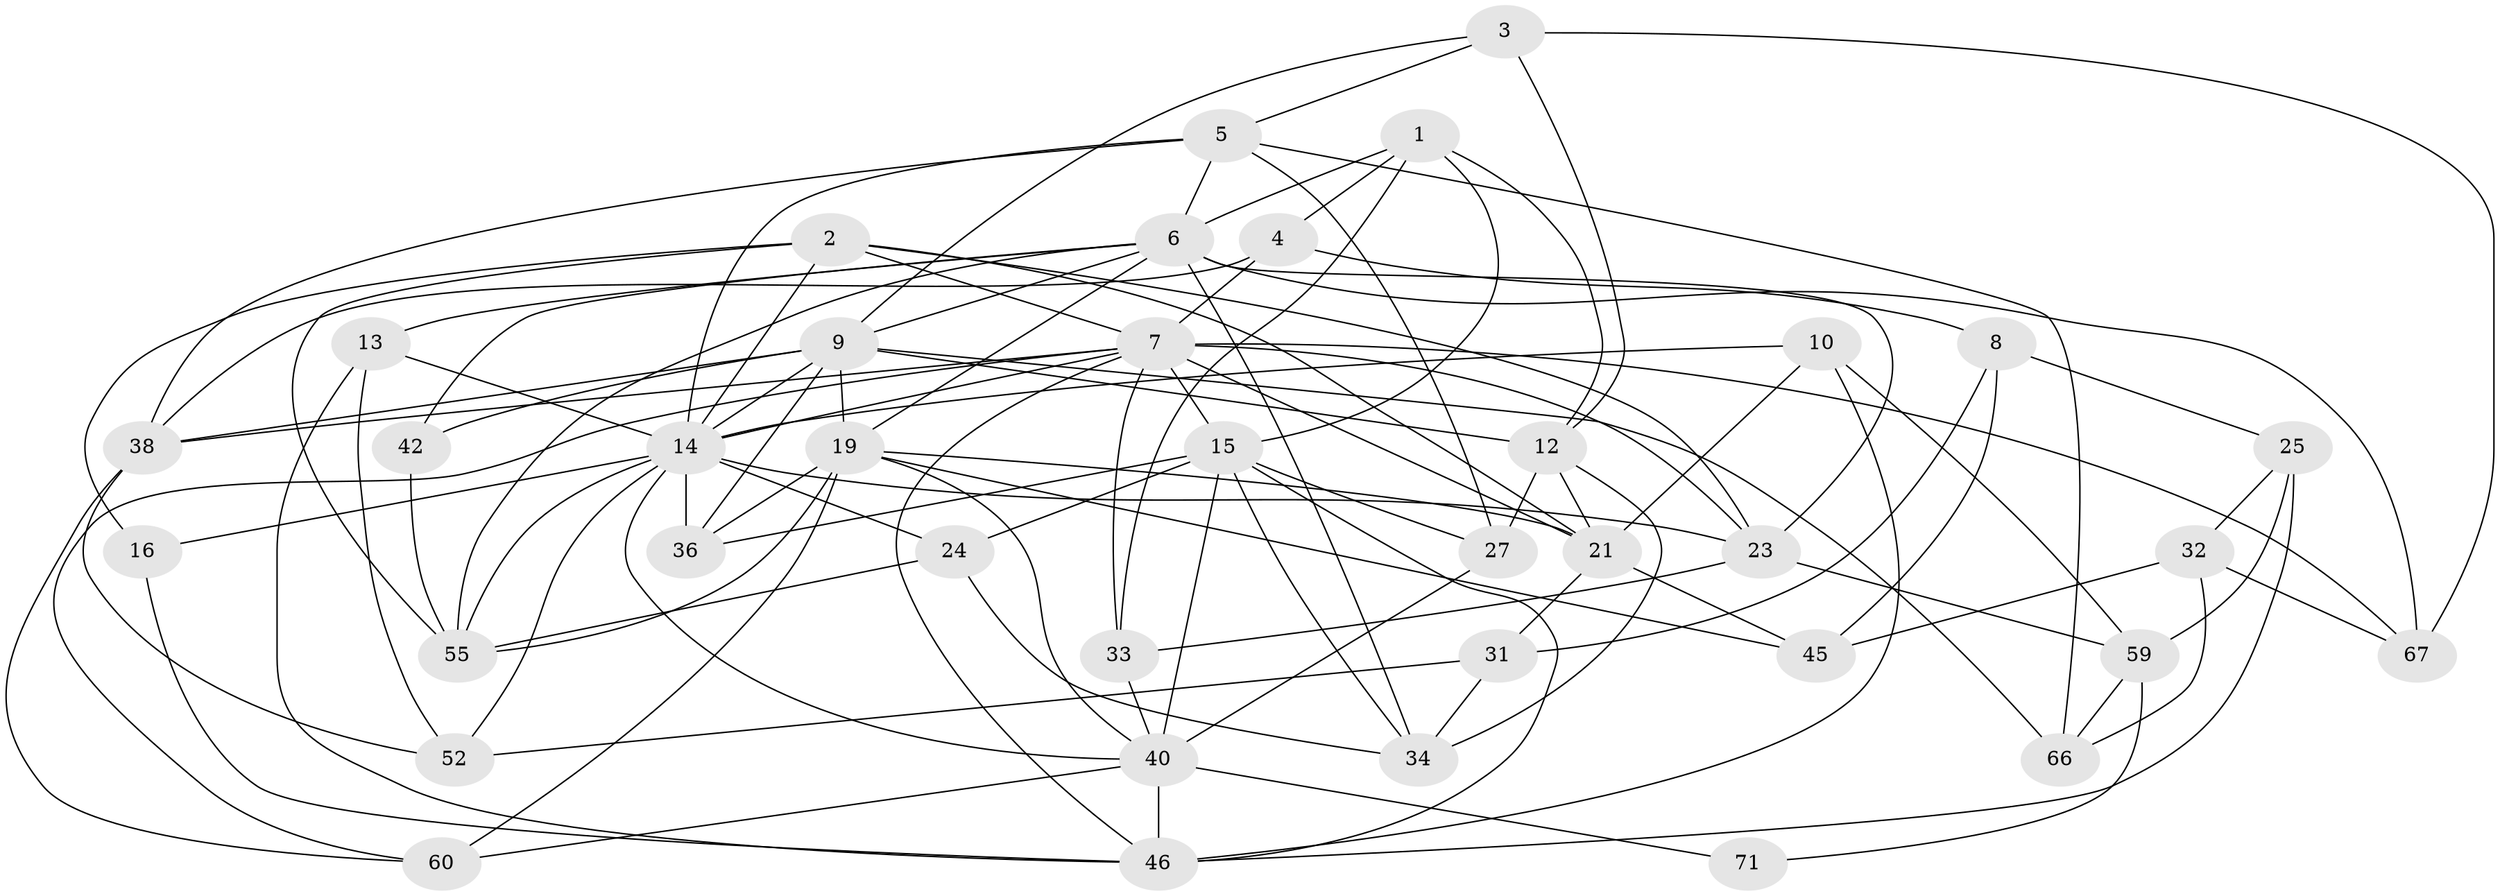 // original degree distribution, {4: 1.0}
// Generated by graph-tools (version 1.1) at 2025/16/03/09/25 04:16:38]
// undirected, 38 vertices, 104 edges
graph export_dot {
graph [start="1"]
  node [color=gray90,style=filled];
  1 [super="+43"];
  2 [super="+11"];
  3;
  4;
  5 [super="+44"];
  6 [super="+65+18"];
  7 [super="+48+17+68"];
  8;
  9 [super="+41+30+28"];
  10;
  12 [super="+35"];
  13;
  14 [super="+20+49"];
  15 [super="+29+26"];
  16;
  19 [super="+37+22"];
  21 [super="+54+63"];
  23 [super="+51"];
  24;
  25;
  27;
  31;
  32;
  33;
  34 [super="+74"];
  36;
  38 [super="+39"];
  40 [super="+56"];
  42;
  45;
  46 [super="+47+76"];
  52;
  55 [super="+62"];
  59 [super="+61"];
  60;
  66;
  67;
  71;
  1 -- 4;
  1 -- 6 [weight=2];
  1 -- 12;
  1 -- 33;
  1 -- 15;
  2 -- 16;
  2 -- 23;
  2 -- 7;
  2 -- 21;
  2 -- 55;
  2 -- 14;
  3 -- 67;
  3 -- 12;
  3 -- 9;
  3 -- 5;
  4 -- 8;
  4 -- 38;
  4 -- 7;
  5 -- 27;
  5 -- 38;
  5 -- 66;
  5 -- 6;
  5 -- 14;
  6 -- 55;
  6 -- 34 [weight=2];
  6 -- 23;
  6 -- 67;
  6 -- 42;
  6 -- 13;
  6 -- 9;
  6 -- 19;
  7 -- 33;
  7 -- 23;
  7 -- 21 [weight=2];
  7 -- 15;
  7 -- 60;
  7 -- 46;
  7 -- 67;
  7 -- 38;
  7 -- 14;
  8 -- 25;
  8 -- 31;
  8 -- 45;
  9 -- 38;
  9 -- 66;
  9 -- 36;
  9 -- 12;
  9 -- 42 [weight=2];
  9 -- 14;
  9 -- 19;
  10 -- 59;
  10 -- 46;
  10 -- 21;
  10 -- 14;
  12 -- 21;
  12 -- 27;
  12 -- 34;
  13 -- 52;
  13 -- 46;
  13 -- 14;
  14 -- 16 [weight=2];
  14 -- 24;
  14 -- 36;
  14 -- 55;
  14 -- 52;
  14 -- 23;
  14 -- 40;
  15 -- 36;
  15 -- 40;
  15 -- 34;
  15 -- 27;
  15 -- 24;
  15 -- 46;
  16 -- 46;
  19 -- 45;
  19 -- 40;
  19 -- 60;
  19 -- 21 [weight=3];
  19 -- 36;
  19 -- 55;
  21 -- 45;
  21 -- 31;
  23 -- 33;
  23 -- 59;
  24 -- 34;
  24 -- 55;
  25 -- 32;
  25 -- 59;
  25 -- 46;
  27 -- 40;
  31 -- 52;
  31 -- 34;
  32 -- 67;
  32 -- 45;
  32 -- 66;
  33 -- 40;
  38 -- 52;
  38 -- 60;
  40 -- 46 [weight=2];
  40 -- 60;
  40 -- 71 [weight=2];
  42 -- 55;
  59 -- 71 [weight=2];
  59 -- 66;
}
